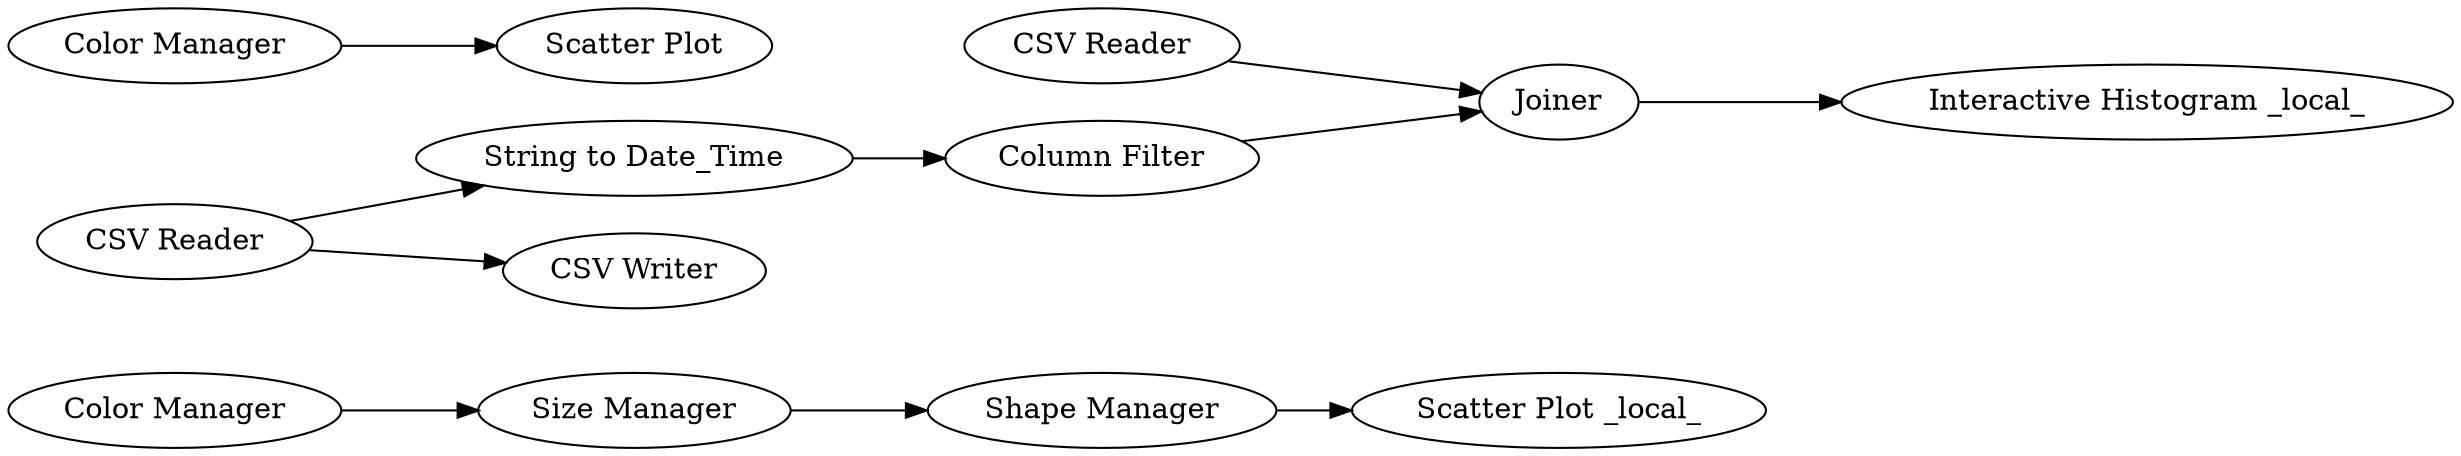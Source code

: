 digraph {
	11 -> 15
	19 -> 6
	18 -> 3
	3 -> 4
	18 -> 17
	14 -> 11
	9 -> 10
	15 -> 13
	6 -> 7
	4 -> 6
	13 [label="Scatter Plot _local_"]
	7 [label="Interactive Histogram _local_"]
	9 [label="Color Manager"]
	11 [label="Size Manager"]
	4 [label="Column Filter"]
	18 [label="CSV Reader"]
	6 [label=Joiner]
	15 [label="Shape Manager"]
	14 [label="Color Manager"]
	17 [label="CSV Writer"]
	3 [label="String to Date_Time"]
	10 [label="Scatter Plot"]
	19 [label="CSV Reader"]
	rankdir=LR
}

